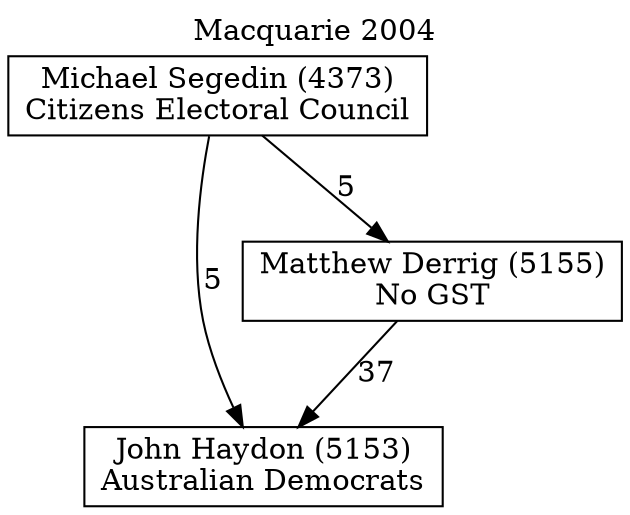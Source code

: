 // House preference flow
digraph "John Haydon (5153)_Macquarie_2004" {
	graph [label="Macquarie 2004" labelloc=t mclimit=10]
	node [shape=box]
	"John Haydon (5153)" [label="John Haydon (5153)
Australian Democrats"]
	"Matthew Derrig (5155)" [label="Matthew Derrig (5155)
No GST"]
	"Michael Segedin (4373)" [label="Michael Segedin (4373)
Citizens Electoral Council"]
	"Matthew Derrig (5155)" -> "John Haydon (5153)" [label=37]
	"Michael Segedin (4373)" -> "Matthew Derrig (5155)" [label=5]
	"Michael Segedin (4373)" -> "John Haydon (5153)" [label=5]
}
